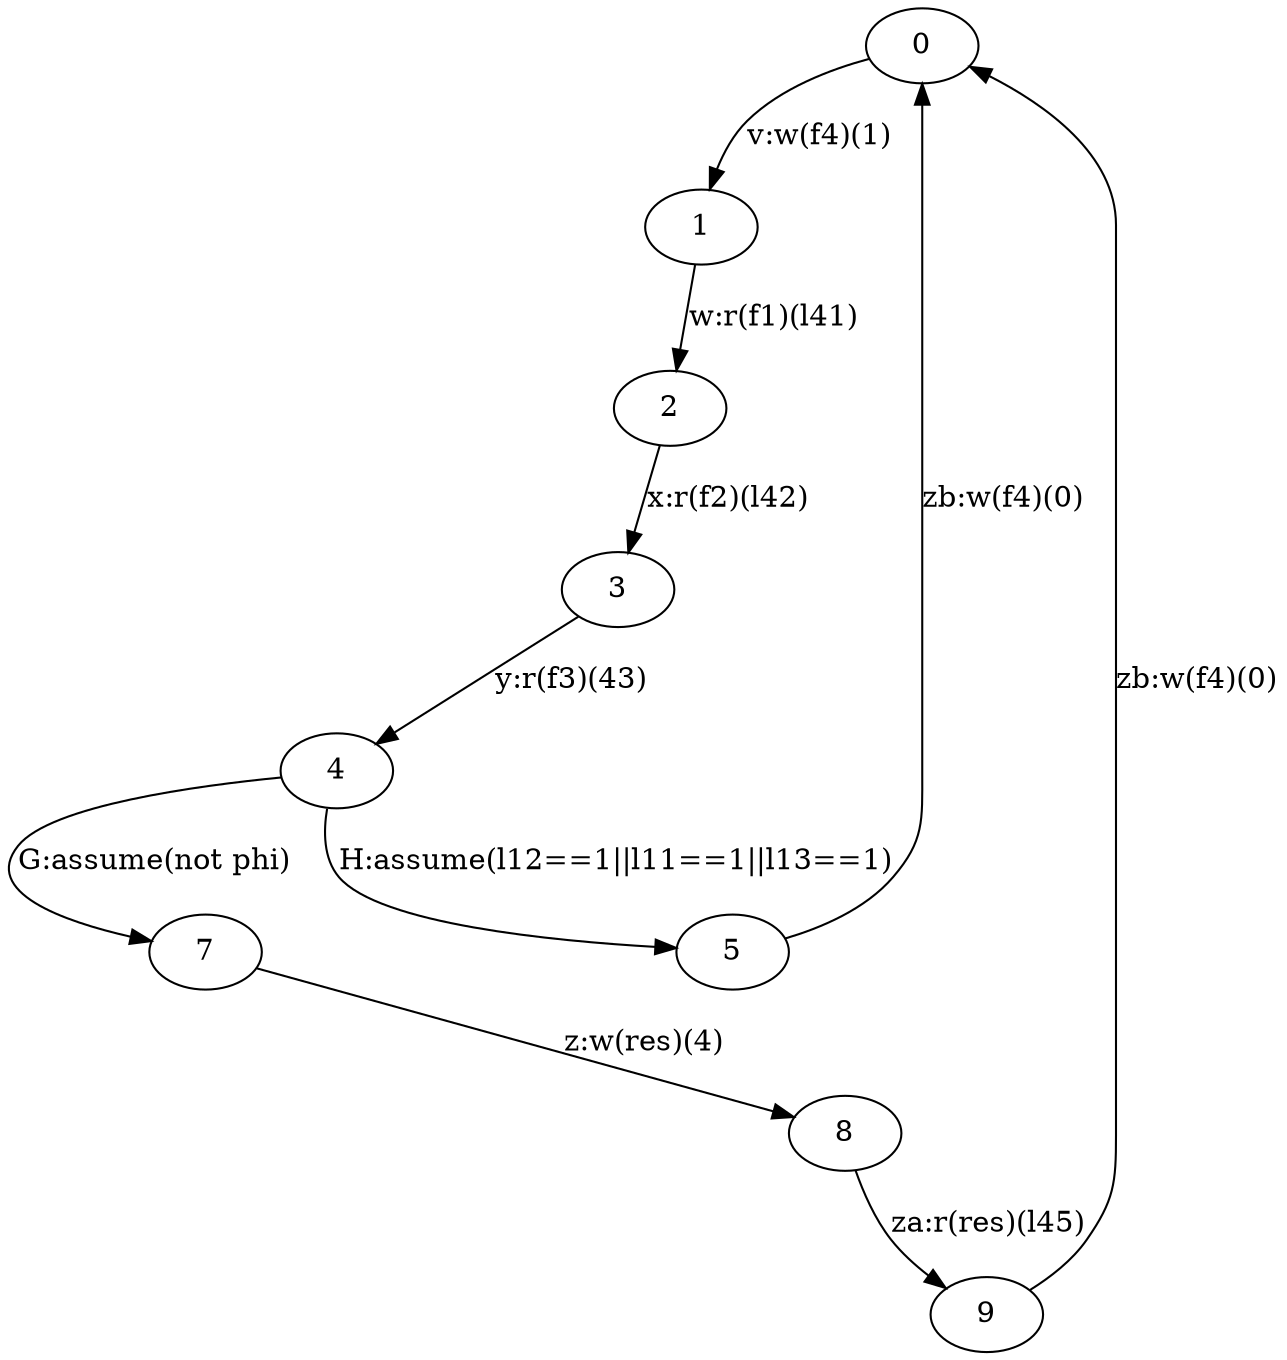 digraph "unnamed" {
"0" [
fixedsize="false"
label="0"
regular="false"
];
"1" [
fixedsize="false"
label="1"
regular="false"
];
"2" [
fixedsize="false"
label="2"
regular="false"
];
"3" [
fixedsize="false"
label="3"
regular="false"
];
"4" [
fixedsize="false"
label="4"
regular="false"
];
"5" [
fixedsize="false"
label="5"
regular="false"
];
"7" [
fixedsize="false"
label="7"
regular="false"
];
"8" [
fixedsize="false"
label="8"
regular="false"
];
"9" [
fixedsize="false"
label="9"
regular="false"
];
"0" -> "1" [
constraint="true"
decorate="false"
label="v:w(f4)(1)"
labelfloat="false"
];
"1" -> "2" [
constraint="true"
decorate="false"
label="w:r(f1)(l41)"
labelfloat="false"
];
"2" -> "3" [
constraint="true"
decorate="false"
label="x:r(f2)(l42)"
labelfloat="false"
];
"3" -> "4" [
constraint="true"
decorate="false"
label="y:r(f3)(43)"
labelfloat="false"
];
"7" -> "8" [
constraint="true"
decorate="false"
label="z:w(res)(4)"
labelfloat="false"
];
"8" -> "9" [
constraint="true"
decorate="false"
label="za:r(res)(l45)"
labelfloat="false"
];
"9" -> "0" [
constraint="true"
decorate="false"
label="zb:w(f4)(0)"
labelfloat="false"
];
"4" -> "7" [
constraint="true"
decorate="false"
label="G:assume(not phi)"
labelfloat="false"
];
"4" -> "5" [
constraint="true"
decorate="false"
label="H:assume(l12==1||l11==1||l13==1)"
labelfloat="false"
];
"5" -> "0" [
constraint="true"
decorate="false"
label="zb:w(f4)(0)"
labelfloat="false"
];
}
